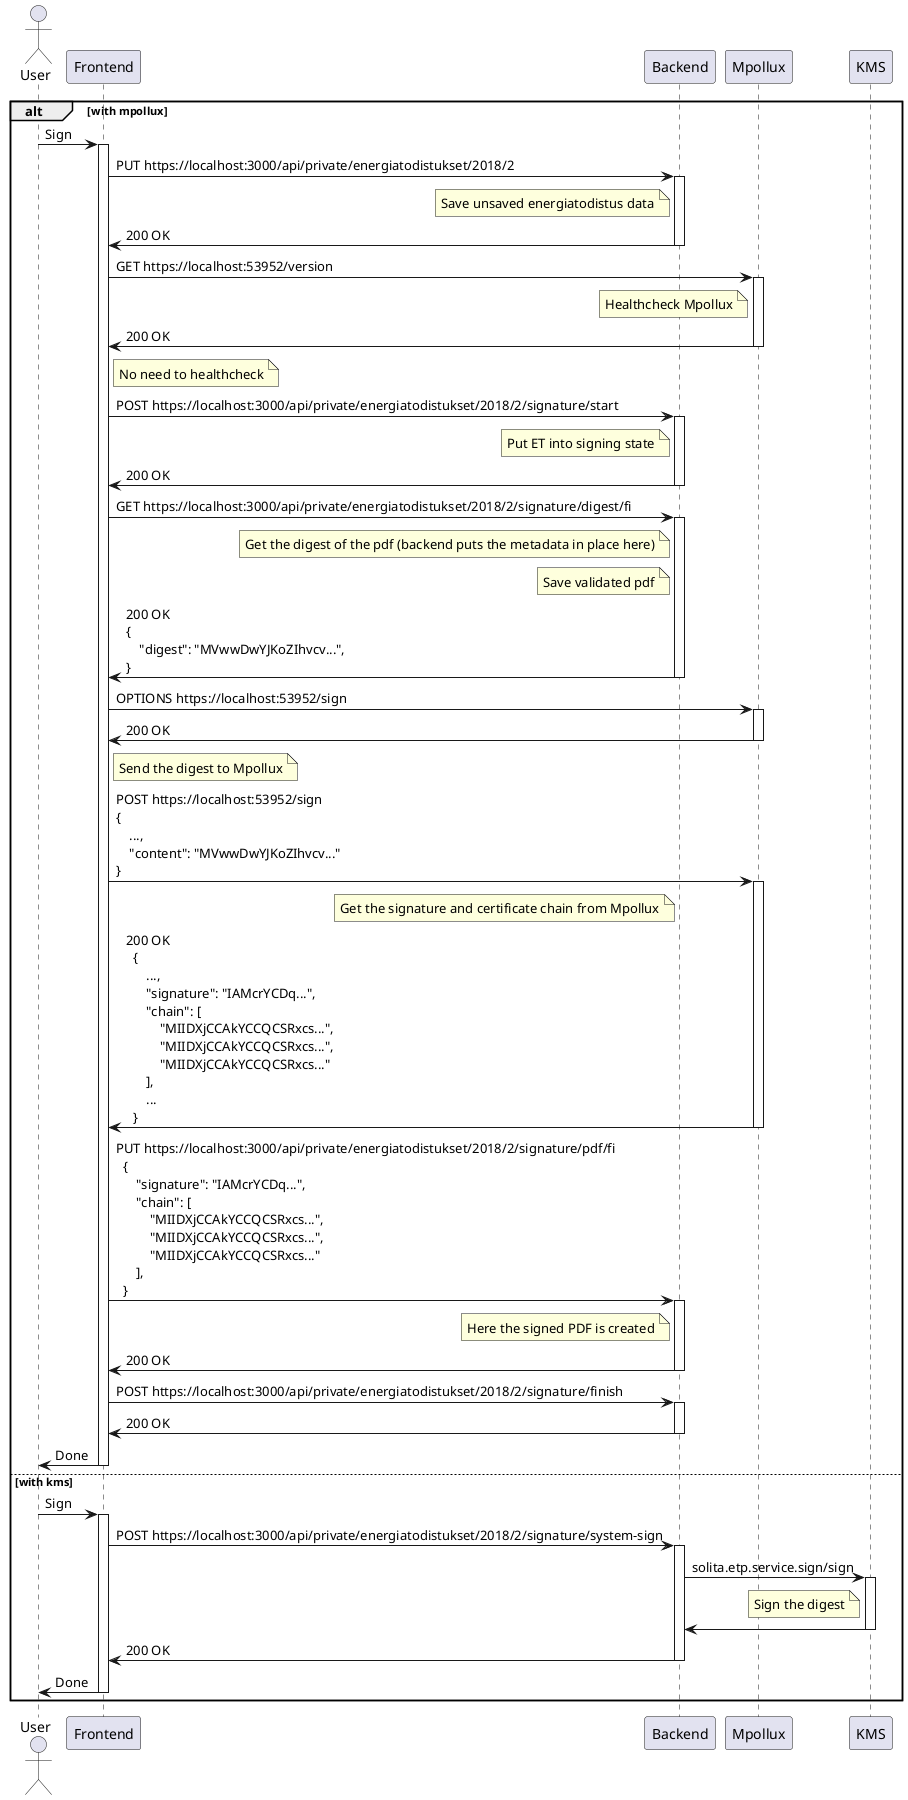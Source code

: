 @startuml
alt with mpollux
actor User

User -> Frontend++: Sign
Frontend -> Backend++: PUT https://localhost:3000/api/private/energiatodistukset/2018/2
note left of Backend
Save unsaved energiatodistus data
end note
Frontend <- Backend--: 200 OK
Frontend -> Mpollux++: GET https://localhost:53952/version
note left of Mpollux
Healthcheck Mpollux
end note
Frontend <- Mpollux--: 200 OK
note right of Frontend
No need to healthcheck
end note
Frontend -> Backend++: POST https://localhost:3000/api/private/energiatodistukset/2018/2/signature/start
note left of Backend
Put ET into signing state
end note
Frontend <- Backend--: 200 OK
Frontend -> Backend++: GET https://localhost:3000/api/private/energiatodistukset/2018/2/signature/digest/fi
note left of Backend
Get the digest of the pdf (backend puts the metadata in place here)
end note
note left of Backend
Save validated pdf
end note
Frontend <- Backend--: 200 OK \n\
{ \n\
    "digest": "MVwwDwYJKoZIhvcv...", \n\
}
Frontend -> Mpollux++: OPTIONS https://localhost:53952/sign
Frontend <- Mpollux--: 200 OK
note right of Frontend
Send the digest to Mpollux
end note
Frontend -> Mpollux++: POST https://localhost:53952/sign \n\
{ \n\
    ..., \n\
    "content": "MVwwDwYJKoZIhvcv..." \n\
}
note left of Backend
Get the signature and certificate chain from Mpollux
end note
Frontend <- Mpollux--: 200 OK \n\
  { \n\
      ..., \n\
      "signature": "IAMcrYCDq...", \n\
      "chain": [ \n\
          "MIIDXjCCAkYCCQCSRxcs...", \n\
          "MIIDXjCCAkYCCQCSRxcs...", \n\
          "MIIDXjCCAkYCCQCSRxcs..." \n\
      ], \n\
      ... \n\
  }
note right of Frontend
end note
Frontend -> Backend++: PUT https://localhost:3000/api/private/energiatodistukset/2018/2/signature/pdf/fi \n\
  { \n\
      "signature": "IAMcrYCDq...", \n\
      "chain": [ \n\
          "MIIDXjCCAkYCCQCSRxcs...", \n\
          "MIIDXjCCAkYCCQCSRxcs...", \n\
          "MIIDXjCCAkYCCQCSRxcs..." \n\
      ], \n\
  }
note left of Backend
Here the signed PDF is created
end note
Frontend <- Backend--: 200 OK
Frontend -> Backend++: POST https://localhost:3000/api/private/energiatodistukset/2018/2/signature/finish
Frontend <- Backend--: 200 OK
User <- Frontend--: Done

else with kms

User -> Frontend++: Sign
Frontend -> Backend++: POST https://localhost:3000/api/private/energiatodistukset/2018/2/signature/system-sign
Backend -> KMS++: solita.etp.service.sign/sign
note left of KMS
Sign the digest
end note
Backend <- KMS--
Frontend <- Backend--: 200 OK
User <- Frontend--: Done

end
@enduml
